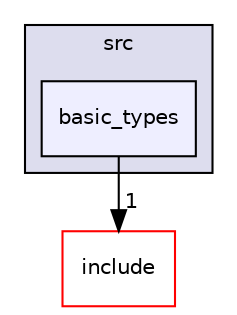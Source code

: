digraph "Common/src/basic_types" {
  compound=true
  node [ fontsize="10", fontname="Helvetica"];
  edge [ labelfontsize="10", labelfontname="Helvetica"];
  subgraph clusterdir_3752367cbca4c9b58dde90984de9bccc {
    graph [ bgcolor="#ddddee", pencolor="black", label="src" fontname="Helvetica", fontsize="10", URL="dir_3752367cbca4c9b58dde90984de9bccc.html"]
  dir_37716c42f9e2c1f811f46fcf44da0430 [shape=box, label="basic_types", style="filled", fillcolor="#eeeeff", pencolor="black", URL="dir_37716c42f9e2c1f811f46fcf44da0430.html"];
  }
  dir_92cb2900980f09bf257878861626e98f [shape=box label="include" fillcolor="white" style="filled" color="red" URL="dir_92cb2900980f09bf257878861626e98f.html"];
  dir_37716c42f9e2c1f811f46fcf44da0430->dir_92cb2900980f09bf257878861626e98f [headlabel="1", labeldistance=1.5 headhref="dir_000019_000001.html"];
}
